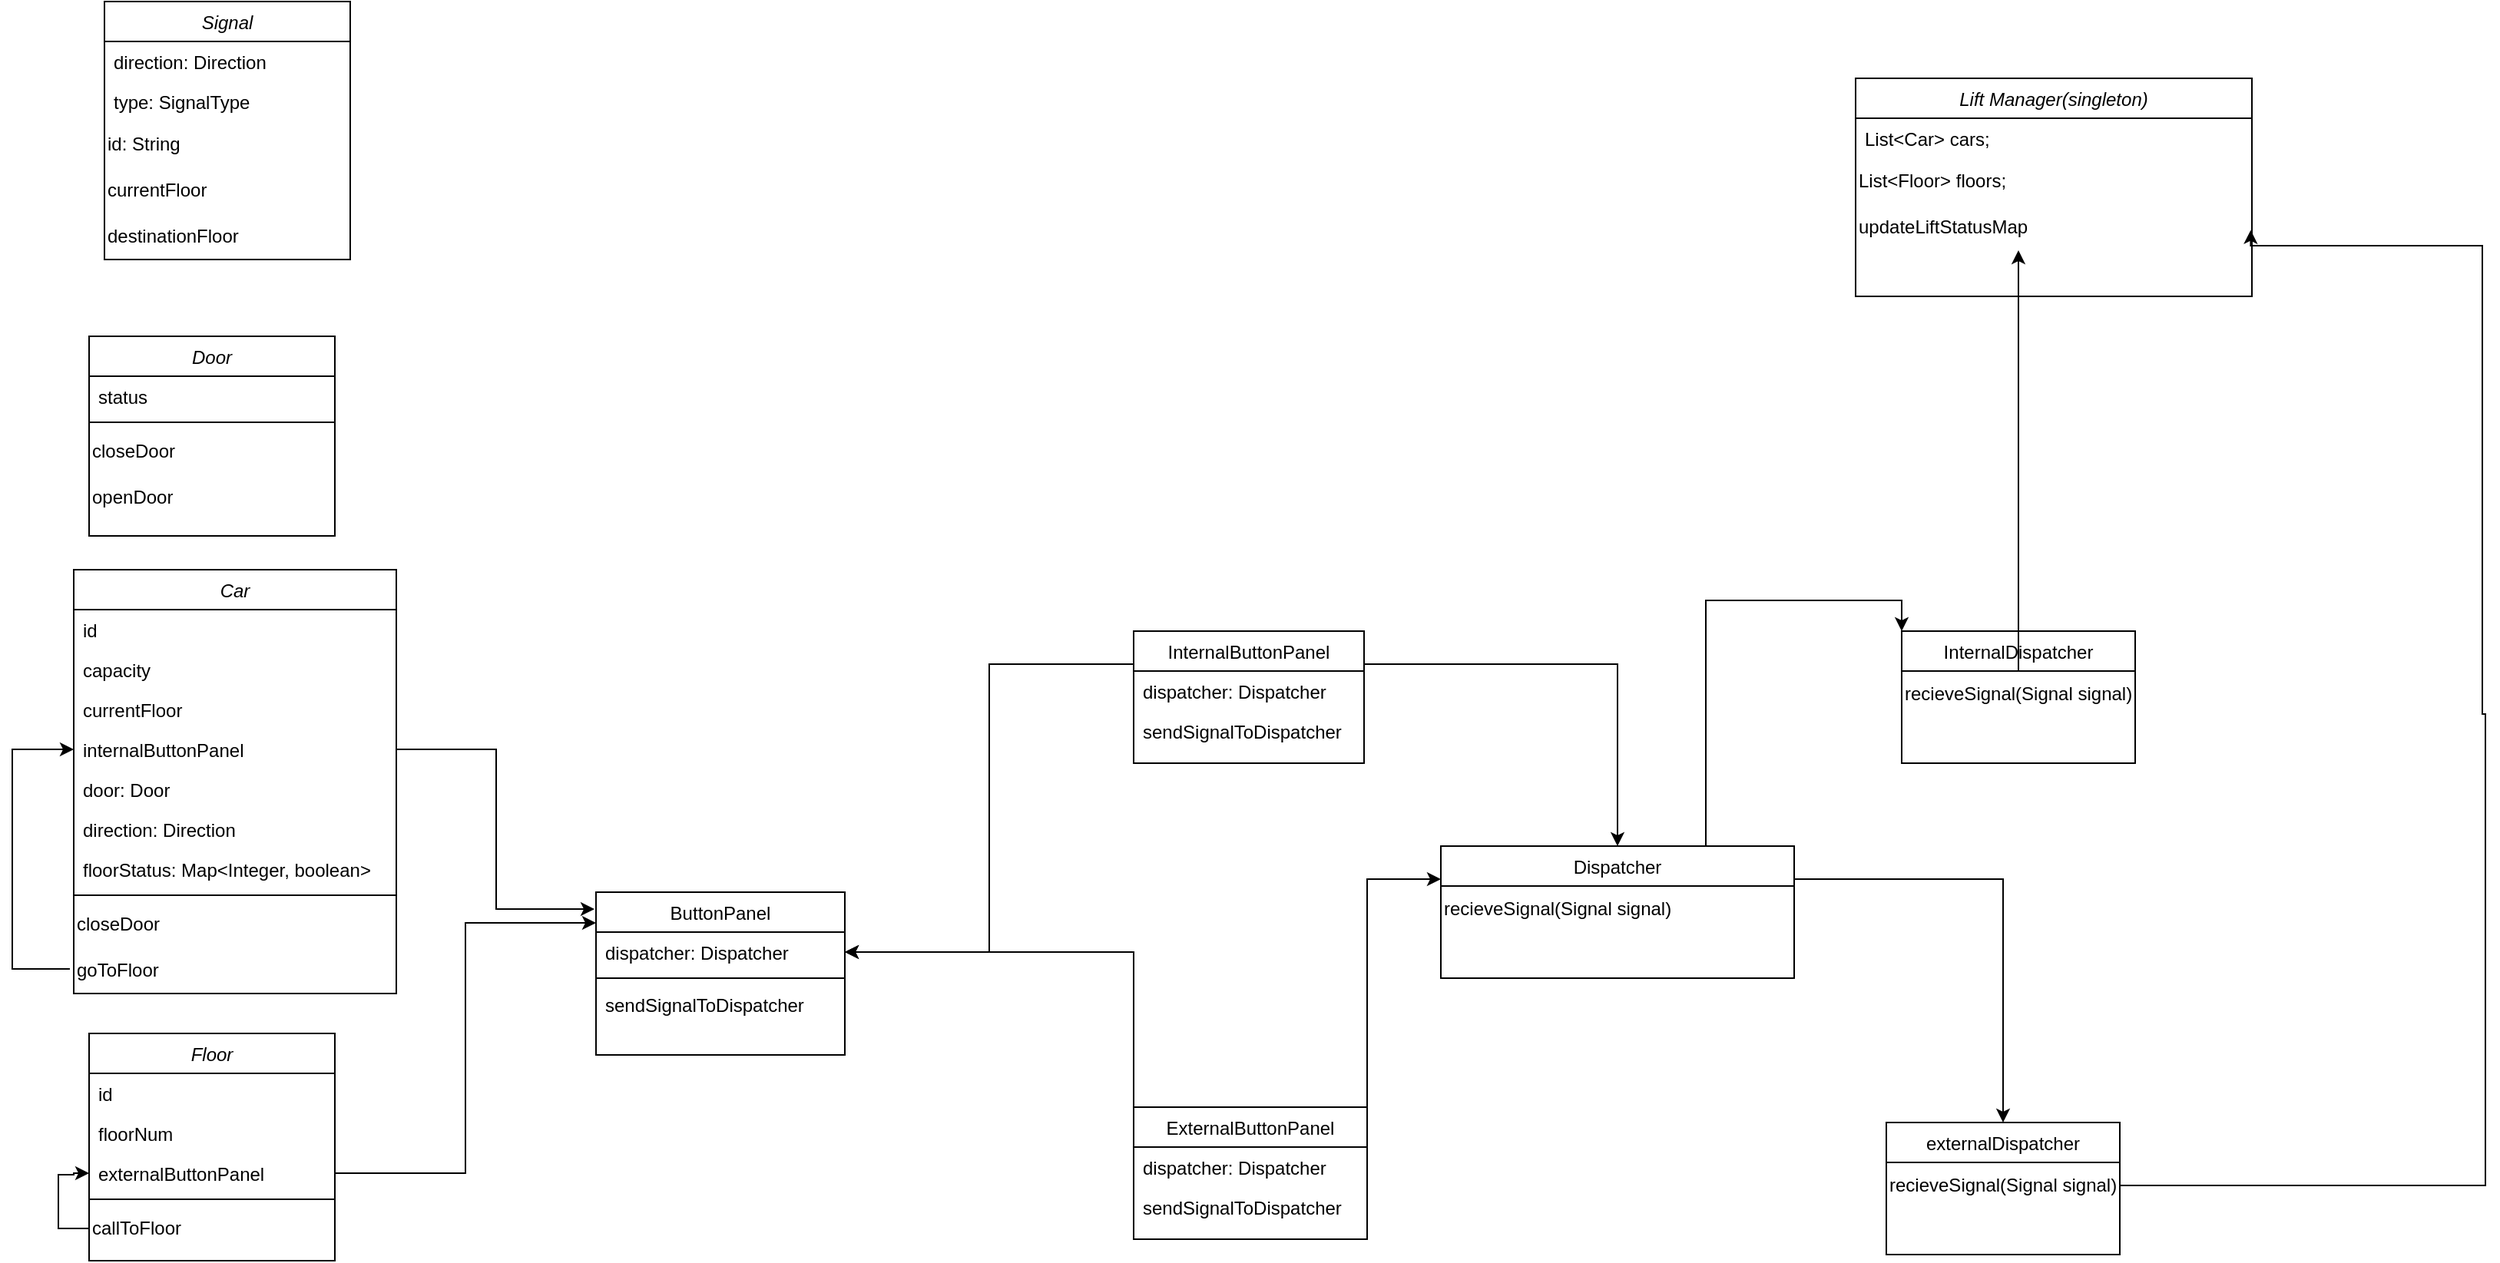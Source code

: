 <mxfile version="21.6.6" type="device">
  <diagram id="C5RBs43oDa-KdzZeNtuy" name="Page-1">
    <mxGraphModel dx="2460" dy="2301" grid="1" gridSize="10" guides="1" tooltips="1" connect="1" arrows="1" fold="1" page="1" pageScale="1" pageWidth="827" pageHeight="583" math="0" shadow="0">
      <root>
        <mxCell id="WIyWlLk6GJQsqaUBKTNV-0" />
        <mxCell id="WIyWlLk6GJQsqaUBKTNV-1" parent="WIyWlLk6GJQsqaUBKTNV-0" />
        <mxCell id="zkfFHV4jXpPFQw0GAbJ--0" value="Car" style="swimlane;fontStyle=2;align=center;verticalAlign=top;childLayout=stackLayout;horizontal=1;startSize=26;horizontalStack=0;resizeParent=1;resizeLast=0;collapsible=1;marginBottom=0;rounded=0;shadow=0;strokeWidth=1;" parent="WIyWlLk6GJQsqaUBKTNV-1" vertex="1">
          <mxGeometry x="-230" y="-480" width="210" height="276" as="geometry">
            <mxRectangle x="230" y="140" width="160" height="26" as="alternateBounds" />
          </mxGeometry>
        </mxCell>
        <mxCell id="zkfFHV4jXpPFQw0GAbJ--1" value="id" style="text;align=left;verticalAlign=top;spacingLeft=4;spacingRight=4;overflow=hidden;rotatable=0;points=[[0,0.5],[1,0.5]];portConstraint=eastwest;" parent="zkfFHV4jXpPFQw0GAbJ--0" vertex="1">
          <mxGeometry y="26" width="210" height="26" as="geometry" />
        </mxCell>
        <mxCell id="zkfFHV4jXpPFQw0GAbJ--2" value="capacity" style="text;align=left;verticalAlign=top;spacingLeft=4;spacingRight=4;overflow=hidden;rotatable=0;points=[[0,0.5],[1,0.5]];portConstraint=eastwest;rounded=0;shadow=0;html=0;" parent="zkfFHV4jXpPFQw0GAbJ--0" vertex="1">
          <mxGeometry y="52" width="210" height="26" as="geometry" />
        </mxCell>
        <mxCell id="SrlxwVB_-KXOi8gs6KcQ-4" value="currentFloor&#xa;" style="text;align=left;verticalAlign=top;spacingLeft=4;spacingRight=4;overflow=hidden;rotatable=0;points=[[0,0.5],[1,0.5]];portConstraint=eastwest;rounded=0;shadow=0;html=0;" vertex="1" parent="zkfFHV4jXpPFQw0GAbJ--0">
          <mxGeometry y="78" width="210" height="26" as="geometry" />
        </mxCell>
        <mxCell id="zkfFHV4jXpPFQw0GAbJ--3" value="internalButtonPanel" style="text;align=left;verticalAlign=top;spacingLeft=4;spacingRight=4;overflow=hidden;rotatable=0;points=[[0,0.5],[1,0.5]];portConstraint=eastwest;rounded=0;shadow=0;html=0;" parent="zkfFHV4jXpPFQw0GAbJ--0" vertex="1">
          <mxGeometry y="104" width="210" height="26" as="geometry" />
        </mxCell>
        <mxCell id="SrlxwVB_-KXOi8gs6KcQ-3" style="edgeStyle=orthogonalEdgeStyle;rounded=0;orthogonalLoop=1;jettySize=auto;html=1;exitX=0.5;exitY=1;exitDx=0;exitDy=0;" edge="1" parent="zkfFHV4jXpPFQw0GAbJ--0">
          <mxGeometry relative="1" as="geometry">
            <mxPoint x="80" y="118" as="sourcePoint" />
            <mxPoint x="80" y="118" as="targetPoint" />
          </mxGeometry>
        </mxCell>
        <mxCell id="SrlxwVB_-KXOi8gs6KcQ-5" value="door: Door" style="text;align=left;verticalAlign=top;spacingLeft=4;spacingRight=4;overflow=hidden;rotatable=0;points=[[0,0.5],[1,0.5]];portConstraint=eastwest;rounded=0;shadow=0;html=0;" vertex="1" parent="zkfFHV4jXpPFQw0GAbJ--0">
          <mxGeometry y="130" width="210" height="26" as="geometry" />
        </mxCell>
        <mxCell id="SrlxwVB_-KXOi8gs6KcQ-57" value="direction: Direction" style="text;align=left;verticalAlign=top;spacingLeft=4;spacingRight=4;overflow=hidden;rotatable=0;points=[[0,0.5],[1,0.5]];portConstraint=eastwest;rounded=0;shadow=0;html=0;" vertex="1" parent="zkfFHV4jXpPFQw0GAbJ--0">
          <mxGeometry y="156" width="210" height="26" as="geometry" />
        </mxCell>
        <mxCell id="SrlxwVB_-KXOi8gs6KcQ-58" value="floorStatus: Map&lt;Integer, boolean&gt;" style="text;align=left;verticalAlign=top;spacingLeft=4;spacingRight=4;overflow=hidden;rotatable=0;points=[[0,0.5],[1,0.5]];portConstraint=eastwest;rounded=0;shadow=0;html=0;" vertex="1" parent="zkfFHV4jXpPFQw0GAbJ--0">
          <mxGeometry y="182" width="210" height="26" as="geometry" />
        </mxCell>
        <mxCell id="zkfFHV4jXpPFQw0GAbJ--4" value="" style="line;html=1;strokeWidth=1;align=left;verticalAlign=middle;spacingTop=-1;spacingLeft=3;spacingRight=3;rotatable=0;labelPosition=right;points=[];portConstraint=eastwest;" parent="zkfFHV4jXpPFQw0GAbJ--0" vertex="1">
          <mxGeometry y="208" width="210" height="8" as="geometry" />
        </mxCell>
        <mxCell id="SrlxwVB_-KXOi8gs6KcQ-33" style="edgeStyle=orthogonalEdgeStyle;rounded=0;orthogonalLoop=1;jettySize=auto;html=1;entryX=0;entryY=0.5;entryDx=0;entryDy=0;exitX=-0.012;exitY=0.467;exitDx=0;exitDy=0;exitPerimeter=0;" edge="1" parent="zkfFHV4jXpPFQw0GAbJ--0" source="SrlxwVB_-KXOi8gs6KcQ-32" target="zkfFHV4jXpPFQw0GAbJ--3">
          <mxGeometry relative="1" as="geometry">
            <Array as="points">
              <mxPoint x="-40" y="260" />
              <mxPoint x="-40" y="117" />
            </Array>
          </mxGeometry>
        </mxCell>
        <mxCell id="SrlxwVB_-KXOi8gs6KcQ-30" value="closeDoor" style="text;html=1;align=left;verticalAlign=middle;resizable=0;points=[];autosize=1;strokeColor=none;fillColor=none;imageAspect=1;" vertex="1" parent="zkfFHV4jXpPFQw0GAbJ--0">
          <mxGeometry y="216" width="210" height="30" as="geometry" />
        </mxCell>
        <mxCell id="SrlxwVB_-KXOi8gs6KcQ-32" value="goToFloor" style="text;html=1;align=left;verticalAlign=middle;resizable=0;points=[];autosize=1;strokeColor=none;fillColor=none;imageAspect=1;" vertex="1" parent="zkfFHV4jXpPFQw0GAbJ--0">
          <mxGeometry y="246" width="210" height="30" as="geometry" />
        </mxCell>
        <mxCell id="zkfFHV4jXpPFQw0GAbJ--17" value="ButtonPanel" style="swimlane;fontStyle=0;align=center;verticalAlign=top;childLayout=stackLayout;horizontal=1;startSize=26;horizontalStack=0;resizeParent=1;resizeLast=0;collapsible=1;marginBottom=0;rounded=0;shadow=0;strokeWidth=1;" parent="WIyWlLk6GJQsqaUBKTNV-1" vertex="1">
          <mxGeometry x="110" y="-270" width="162" height="106" as="geometry">
            <mxRectangle x="550" y="140" width="160" height="26" as="alternateBounds" />
          </mxGeometry>
        </mxCell>
        <mxCell id="SrlxwVB_-KXOi8gs6KcQ-16" value="dispatcher: Dispatcher" style="text;align=left;verticalAlign=top;spacingLeft=4;spacingRight=4;overflow=hidden;rotatable=0;points=[[0,0.5],[1,0.5]];portConstraint=eastwest;rounded=0;shadow=0;html=0;" vertex="1" parent="zkfFHV4jXpPFQw0GAbJ--17">
          <mxGeometry y="26" width="162" height="26" as="geometry" />
        </mxCell>
        <mxCell id="SrlxwVB_-KXOi8gs6KcQ-14" value="" style="line;html=1;strokeWidth=1;align=left;verticalAlign=middle;spacingTop=-1;spacingLeft=3;spacingRight=3;rotatable=0;labelPosition=right;points=[];portConstraint=eastwest;" vertex="1" parent="zkfFHV4jXpPFQw0GAbJ--17">
          <mxGeometry y="52" width="162" height="8" as="geometry" />
        </mxCell>
        <mxCell id="zkfFHV4jXpPFQw0GAbJ--18" value="sendSignalToDispatcher" style="text;align=left;verticalAlign=top;spacingLeft=4;spacingRight=4;overflow=hidden;rotatable=0;points=[[0,0.5],[1,0.5]];portConstraint=eastwest;" parent="zkfFHV4jXpPFQw0GAbJ--17" vertex="1">
          <mxGeometry y="60" width="162" height="26" as="geometry" />
        </mxCell>
        <mxCell id="SrlxwVB_-KXOi8gs6KcQ-75" style="edgeStyle=orthogonalEdgeStyle;rounded=0;orthogonalLoop=1;jettySize=auto;html=1;exitX=0;exitY=0.25;exitDx=0;exitDy=0;entryX=1;entryY=0.5;entryDx=0;entryDy=0;" edge="1" parent="WIyWlLk6GJQsqaUBKTNV-1" source="SrlxwVB_-KXOi8gs6KcQ-7" target="SrlxwVB_-KXOi8gs6KcQ-16">
          <mxGeometry relative="1" as="geometry" />
        </mxCell>
        <mxCell id="SrlxwVB_-KXOi8gs6KcQ-78" style="edgeStyle=orthogonalEdgeStyle;rounded=0;orthogonalLoop=1;jettySize=auto;html=1;exitX=1;exitY=0.25;exitDx=0;exitDy=0;" edge="1" parent="WIyWlLk6GJQsqaUBKTNV-1" source="SrlxwVB_-KXOi8gs6KcQ-7" target="SrlxwVB_-KXOi8gs6KcQ-59">
          <mxGeometry relative="1" as="geometry" />
        </mxCell>
        <mxCell id="SrlxwVB_-KXOi8gs6KcQ-7" value="InternalButtonPanel" style="swimlane;fontStyle=0;align=center;verticalAlign=top;childLayout=stackLayout;horizontal=1;startSize=26;horizontalStack=0;resizeParent=1;resizeLast=0;collapsible=1;marginBottom=0;rounded=0;shadow=0;strokeWidth=1;" vertex="1" parent="WIyWlLk6GJQsqaUBKTNV-1">
          <mxGeometry x="460" y="-440" width="150" height="86" as="geometry">
            <mxRectangle x="550" y="140" width="160" height="26" as="alternateBounds" />
          </mxGeometry>
        </mxCell>
        <mxCell id="SrlxwVB_-KXOi8gs6KcQ-52" value="dispatcher: Dispatcher" style="text;align=left;verticalAlign=top;spacingLeft=4;spacingRight=4;overflow=hidden;rotatable=0;points=[[0,0.5],[1,0.5]];portConstraint=eastwest;rounded=0;shadow=0;html=0;" vertex="1" parent="SrlxwVB_-KXOi8gs6KcQ-7">
          <mxGeometry y="26" width="150" height="26" as="geometry" />
        </mxCell>
        <mxCell id="SrlxwVB_-KXOi8gs6KcQ-17" value="sendSignalToDispatcher" style="text;align=left;verticalAlign=top;spacingLeft=4;spacingRight=4;overflow=hidden;rotatable=0;points=[[0,0.5],[1,0.5]];portConstraint=eastwest;" vertex="1" parent="SrlxwVB_-KXOi8gs6KcQ-7">
          <mxGeometry y="52" width="150" height="26" as="geometry" />
        </mxCell>
        <mxCell id="SrlxwVB_-KXOi8gs6KcQ-74" style="edgeStyle=orthogonalEdgeStyle;rounded=0;orthogonalLoop=1;jettySize=auto;html=1;exitX=0;exitY=0;exitDx=0;exitDy=0;entryX=1;entryY=0.5;entryDx=0;entryDy=0;" edge="1" parent="WIyWlLk6GJQsqaUBKTNV-1" source="SrlxwVB_-KXOi8gs6KcQ-9" target="SrlxwVB_-KXOi8gs6KcQ-16">
          <mxGeometry relative="1" as="geometry" />
        </mxCell>
        <mxCell id="SrlxwVB_-KXOi8gs6KcQ-79" style="edgeStyle=orthogonalEdgeStyle;rounded=0;orthogonalLoop=1;jettySize=auto;html=1;exitX=1;exitY=0;exitDx=0;exitDy=0;entryX=0;entryY=0.25;entryDx=0;entryDy=0;" edge="1" parent="WIyWlLk6GJQsqaUBKTNV-1" source="SrlxwVB_-KXOi8gs6KcQ-9" target="SrlxwVB_-KXOi8gs6KcQ-59">
          <mxGeometry relative="1" as="geometry" />
        </mxCell>
        <mxCell id="SrlxwVB_-KXOi8gs6KcQ-9" value="ExternalButtonPanel" style="swimlane;fontStyle=0;align=center;verticalAlign=top;childLayout=stackLayout;horizontal=1;startSize=26;horizontalStack=0;resizeParent=1;resizeLast=0;collapsible=1;marginBottom=0;rounded=0;shadow=0;strokeWidth=1;" vertex="1" parent="WIyWlLk6GJQsqaUBKTNV-1">
          <mxGeometry x="460" y="-130" width="152" height="86" as="geometry">
            <mxRectangle x="550" y="140" width="160" height="26" as="alternateBounds" />
          </mxGeometry>
        </mxCell>
        <mxCell id="SrlxwVB_-KXOi8gs6KcQ-54" value="dispatcher: Dispatcher" style="text;align=left;verticalAlign=top;spacingLeft=4;spacingRight=4;overflow=hidden;rotatable=0;points=[[0,0.5],[1,0.5]];portConstraint=eastwest;rounded=0;shadow=0;html=0;" vertex="1" parent="SrlxwVB_-KXOi8gs6KcQ-9">
          <mxGeometry y="26" width="152" height="26" as="geometry" />
        </mxCell>
        <mxCell id="SrlxwVB_-KXOi8gs6KcQ-18" value="sendSignalToDispatcher" style="text;align=left;verticalAlign=top;spacingLeft=4;spacingRight=4;overflow=hidden;rotatable=0;points=[[0,0.5],[1,0.5]];portConstraint=eastwest;" vertex="1" parent="SrlxwVB_-KXOi8gs6KcQ-9">
          <mxGeometry y="52" width="152" height="26" as="geometry" />
        </mxCell>
        <mxCell id="SrlxwVB_-KXOi8gs6KcQ-20" value="Floor" style="swimlane;fontStyle=2;align=center;verticalAlign=top;childLayout=stackLayout;horizontal=1;startSize=26;horizontalStack=0;resizeParent=1;resizeLast=0;collapsible=1;marginBottom=0;rounded=0;shadow=0;strokeWidth=1;" vertex="1" parent="WIyWlLk6GJQsqaUBKTNV-1">
          <mxGeometry x="-220" y="-178" width="160" height="148" as="geometry">
            <mxRectangle x="230" y="140" width="160" height="26" as="alternateBounds" />
          </mxGeometry>
        </mxCell>
        <mxCell id="SrlxwVB_-KXOi8gs6KcQ-21" value="id" style="text;align=left;verticalAlign=top;spacingLeft=4;spacingRight=4;overflow=hidden;rotatable=0;points=[[0,0.5],[1,0.5]];portConstraint=eastwest;" vertex="1" parent="SrlxwVB_-KXOi8gs6KcQ-20">
          <mxGeometry y="26" width="160" height="26" as="geometry" />
        </mxCell>
        <mxCell id="SrlxwVB_-KXOi8gs6KcQ-23" value="floorNum" style="text;align=left;verticalAlign=top;spacingLeft=4;spacingRight=4;overflow=hidden;rotatable=0;points=[[0,0.5],[1,0.5]];portConstraint=eastwest;rounded=0;shadow=0;html=0;" vertex="1" parent="SrlxwVB_-KXOi8gs6KcQ-20">
          <mxGeometry y="52" width="160" height="26" as="geometry" />
        </mxCell>
        <mxCell id="SrlxwVB_-KXOi8gs6KcQ-24" value="externalButtonPanel" style="text;align=left;verticalAlign=top;spacingLeft=4;spacingRight=4;overflow=hidden;rotatable=0;points=[[0,0.5],[1,0.5]];portConstraint=eastwest;rounded=0;shadow=0;html=0;" vertex="1" parent="SrlxwVB_-KXOi8gs6KcQ-20">
          <mxGeometry y="78" width="160" height="26" as="geometry" />
        </mxCell>
        <mxCell id="SrlxwVB_-KXOi8gs6KcQ-25" style="edgeStyle=orthogonalEdgeStyle;rounded=0;orthogonalLoop=1;jettySize=auto;html=1;exitX=0.5;exitY=1;exitDx=0;exitDy=0;" edge="1" parent="SrlxwVB_-KXOi8gs6KcQ-20">
          <mxGeometry relative="1" as="geometry">
            <mxPoint x="80" y="118" as="sourcePoint" />
            <mxPoint x="80" y="118" as="targetPoint" />
          </mxGeometry>
        </mxCell>
        <mxCell id="SrlxwVB_-KXOi8gs6KcQ-27" value="" style="line;html=1;strokeWidth=1;align=left;verticalAlign=middle;spacingTop=-1;spacingLeft=3;spacingRight=3;rotatable=0;labelPosition=right;points=[];portConstraint=eastwest;" vertex="1" parent="SrlxwVB_-KXOi8gs6KcQ-20">
          <mxGeometry y="104" width="160" height="8" as="geometry" />
        </mxCell>
        <mxCell id="SrlxwVB_-KXOi8gs6KcQ-90" style="edgeStyle=orthogonalEdgeStyle;rounded=0;orthogonalLoop=1;jettySize=auto;html=1;entryX=0;entryY=0.5;entryDx=0;entryDy=0;" edge="1" parent="SrlxwVB_-KXOi8gs6KcQ-20" source="SrlxwVB_-KXOi8gs6KcQ-37" target="SrlxwVB_-KXOi8gs6KcQ-24">
          <mxGeometry relative="1" as="geometry">
            <mxPoint x="-10" y="88" as="targetPoint" />
            <Array as="points">
              <mxPoint x="-20" y="127" />
              <mxPoint x="-20" y="92" />
              <mxPoint x="-10" y="92" />
              <mxPoint x="-10" y="91" />
            </Array>
          </mxGeometry>
        </mxCell>
        <mxCell id="SrlxwVB_-KXOi8gs6KcQ-37" value="callToFloor" style="text;html=1;align=left;verticalAlign=middle;resizable=0;points=[];autosize=1;strokeColor=none;fillColor=none;imageAspect=1;" vertex="1" parent="SrlxwVB_-KXOi8gs6KcQ-20">
          <mxGeometry y="112" width="160" height="30" as="geometry" />
        </mxCell>
        <mxCell id="SrlxwVB_-KXOi8gs6KcQ-34" style="edgeStyle=orthogonalEdgeStyle;rounded=0;orthogonalLoop=1;jettySize=auto;html=1;entryX=-0.006;entryY=0.104;entryDx=0;entryDy=0;entryPerimeter=0;" edge="1" parent="WIyWlLk6GJQsqaUBKTNV-1" source="zkfFHV4jXpPFQw0GAbJ--3" target="zkfFHV4jXpPFQw0GAbJ--17">
          <mxGeometry relative="1" as="geometry" />
        </mxCell>
        <mxCell id="SrlxwVB_-KXOi8gs6KcQ-35" style="edgeStyle=orthogonalEdgeStyle;rounded=0;orthogonalLoop=1;jettySize=auto;html=1;entryX=0;entryY=-0.231;entryDx=0;entryDy=0;entryPerimeter=0;" edge="1" parent="WIyWlLk6GJQsqaUBKTNV-1" source="SrlxwVB_-KXOi8gs6KcQ-24" target="SrlxwVB_-KXOi8gs6KcQ-16">
          <mxGeometry relative="1" as="geometry" />
        </mxCell>
        <mxCell id="SrlxwVB_-KXOi8gs6KcQ-38" value="Door" style="swimlane;fontStyle=2;align=center;verticalAlign=top;childLayout=stackLayout;horizontal=1;startSize=26;horizontalStack=0;resizeParent=1;resizeLast=0;collapsible=1;marginBottom=0;rounded=0;shadow=0;strokeWidth=1;" vertex="1" parent="WIyWlLk6GJQsqaUBKTNV-1">
          <mxGeometry x="-220" y="-632" width="160" height="130" as="geometry">
            <mxRectangle x="230" y="140" width="160" height="26" as="alternateBounds" />
          </mxGeometry>
        </mxCell>
        <mxCell id="SrlxwVB_-KXOi8gs6KcQ-40" value="status" style="text;align=left;verticalAlign=top;spacingLeft=4;spacingRight=4;overflow=hidden;rotatable=0;points=[[0,0.5],[1,0.5]];portConstraint=eastwest;rounded=0;shadow=0;html=0;" vertex="1" parent="SrlxwVB_-KXOi8gs6KcQ-38">
          <mxGeometry y="26" width="160" height="26" as="geometry" />
        </mxCell>
        <mxCell id="SrlxwVB_-KXOi8gs6KcQ-42" style="edgeStyle=orthogonalEdgeStyle;rounded=0;orthogonalLoop=1;jettySize=auto;html=1;exitX=0.5;exitY=1;exitDx=0;exitDy=0;" edge="1" parent="SrlxwVB_-KXOi8gs6KcQ-38">
          <mxGeometry relative="1" as="geometry">
            <mxPoint x="80" y="118" as="sourcePoint" />
            <mxPoint x="80" y="118" as="targetPoint" />
          </mxGeometry>
        </mxCell>
        <mxCell id="SrlxwVB_-KXOi8gs6KcQ-44" value="" style="line;html=1;strokeWidth=1;align=left;verticalAlign=middle;spacingTop=-1;spacingLeft=3;spacingRight=3;rotatable=0;labelPosition=right;points=[];portConstraint=eastwest;" vertex="1" parent="SrlxwVB_-KXOi8gs6KcQ-38">
          <mxGeometry y="52" width="160" height="8" as="geometry" />
        </mxCell>
        <mxCell id="SrlxwVB_-KXOi8gs6KcQ-45" value="closeDoor" style="text;html=1;align=left;verticalAlign=middle;resizable=0;points=[];autosize=1;strokeColor=none;fillColor=none;imageAspect=1;" vertex="1" parent="SrlxwVB_-KXOi8gs6KcQ-38">
          <mxGeometry y="60" width="160" height="30" as="geometry" />
        </mxCell>
        <mxCell id="SrlxwVB_-KXOi8gs6KcQ-46" value="openDoor" style="text;html=1;align=left;verticalAlign=middle;resizable=0;points=[];autosize=1;strokeColor=none;fillColor=none;imageAspect=1;" vertex="1" parent="SrlxwVB_-KXOi8gs6KcQ-38">
          <mxGeometry y="90" width="160" height="30" as="geometry" />
        </mxCell>
        <mxCell id="SrlxwVB_-KXOi8gs6KcQ-48" value="InternalDispatcher" style="swimlane;fontStyle=0;align=center;verticalAlign=top;childLayout=stackLayout;horizontal=1;startSize=26;horizontalStack=0;resizeParent=1;resizeLast=0;collapsible=1;marginBottom=0;rounded=0;shadow=0;strokeWidth=1;" vertex="1" parent="WIyWlLk6GJQsqaUBKTNV-1">
          <mxGeometry x="960" y="-440" width="152" height="86" as="geometry">
            <mxRectangle x="550" y="140" width="160" height="26" as="alternateBounds" />
          </mxGeometry>
        </mxCell>
        <mxCell id="SrlxwVB_-KXOi8gs6KcQ-65" value="recieveSignal(Signal signal)" style="text;html=1;align=left;verticalAlign=middle;resizable=0;points=[];autosize=1;strokeColor=none;fillColor=none;" vertex="1" parent="SrlxwVB_-KXOi8gs6KcQ-48">
          <mxGeometry y="26" width="152" height="30" as="geometry" />
        </mxCell>
        <mxCell id="SrlxwVB_-KXOi8gs6KcQ-50" value="externalDispatcher" style="swimlane;fontStyle=0;align=center;verticalAlign=top;childLayout=stackLayout;horizontal=1;startSize=26;horizontalStack=0;resizeParent=1;resizeLast=0;collapsible=1;marginBottom=0;rounded=0;shadow=0;strokeWidth=1;" vertex="1" parent="WIyWlLk6GJQsqaUBKTNV-1">
          <mxGeometry x="950" y="-120" width="152" height="86" as="geometry">
            <mxRectangle x="550" y="140" width="160" height="26" as="alternateBounds" />
          </mxGeometry>
        </mxCell>
        <mxCell id="SrlxwVB_-KXOi8gs6KcQ-66" value="recieveSignal(Signal signal)" style="text;html=1;align=left;verticalAlign=middle;resizable=0;points=[];autosize=1;strokeColor=none;fillColor=none;" vertex="1" parent="SrlxwVB_-KXOi8gs6KcQ-50">
          <mxGeometry y="26" width="152" height="30" as="geometry" />
        </mxCell>
        <mxCell id="SrlxwVB_-KXOi8gs6KcQ-80" style="edgeStyle=orthogonalEdgeStyle;rounded=0;orthogonalLoop=1;jettySize=auto;html=1;exitX=1;exitY=0.25;exitDx=0;exitDy=0;" edge="1" parent="WIyWlLk6GJQsqaUBKTNV-1" source="SrlxwVB_-KXOi8gs6KcQ-59" target="SrlxwVB_-KXOi8gs6KcQ-50">
          <mxGeometry relative="1" as="geometry" />
        </mxCell>
        <mxCell id="SrlxwVB_-KXOi8gs6KcQ-81" style="edgeStyle=orthogonalEdgeStyle;rounded=0;orthogonalLoop=1;jettySize=auto;html=1;exitX=0.75;exitY=0;exitDx=0;exitDy=0;entryX=0;entryY=0;entryDx=0;entryDy=0;" edge="1" parent="WIyWlLk6GJQsqaUBKTNV-1" source="SrlxwVB_-KXOi8gs6KcQ-59" target="SrlxwVB_-KXOi8gs6KcQ-48">
          <mxGeometry relative="1" as="geometry" />
        </mxCell>
        <mxCell id="SrlxwVB_-KXOi8gs6KcQ-59" value="Dispatcher" style="swimlane;fontStyle=0;align=center;verticalAlign=top;childLayout=stackLayout;horizontal=1;startSize=26;horizontalStack=0;resizeParent=1;resizeLast=0;collapsible=1;marginBottom=0;rounded=0;shadow=0;strokeWidth=1;" vertex="1" parent="WIyWlLk6GJQsqaUBKTNV-1">
          <mxGeometry x="660" y="-300" width="230" height="86" as="geometry">
            <mxRectangle x="550" y="140" width="160" height="26" as="alternateBounds" />
          </mxGeometry>
        </mxCell>
        <mxCell id="SrlxwVB_-KXOi8gs6KcQ-62" value="recieveSignal(Signal signal)" style="text;html=1;align=left;verticalAlign=middle;resizable=0;points=[];autosize=1;strokeColor=none;fillColor=none;" vertex="1" parent="SrlxwVB_-KXOi8gs6KcQ-59">
          <mxGeometry y="26" width="230" height="30" as="geometry" />
        </mxCell>
        <mxCell id="SrlxwVB_-KXOi8gs6KcQ-67" value="Signal" style="swimlane;fontStyle=2;align=center;verticalAlign=top;childLayout=stackLayout;horizontal=1;startSize=26;horizontalStack=0;resizeParent=1;resizeLast=0;collapsible=1;marginBottom=0;rounded=0;shadow=0;strokeWidth=1;" vertex="1" parent="WIyWlLk6GJQsqaUBKTNV-1">
          <mxGeometry x="-210" y="-850" width="160" height="168" as="geometry">
            <mxRectangle x="230" y="140" width="160" height="26" as="alternateBounds" />
          </mxGeometry>
        </mxCell>
        <mxCell id="SrlxwVB_-KXOi8gs6KcQ-68" value="direction: Direction" style="text;align=left;verticalAlign=top;spacingLeft=4;spacingRight=4;overflow=hidden;rotatable=0;points=[[0,0.5],[1,0.5]];portConstraint=eastwest;rounded=0;shadow=0;html=0;" vertex="1" parent="SrlxwVB_-KXOi8gs6KcQ-67">
          <mxGeometry y="26" width="160" height="26" as="geometry" />
        </mxCell>
        <mxCell id="SrlxwVB_-KXOi8gs6KcQ-93" value="type: SignalType" style="text;align=left;verticalAlign=top;spacingLeft=4;spacingRight=4;overflow=hidden;rotatable=0;points=[[0,0.5],[1,0.5]];portConstraint=eastwest;rounded=0;shadow=0;html=0;" vertex="1" parent="SrlxwVB_-KXOi8gs6KcQ-67">
          <mxGeometry y="52" width="160" height="26" as="geometry" />
        </mxCell>
        <mxCell id="SrlxwVB_-KXOi8gs6KcQ-69" style="edgeStyle=orthogonalEdgeStyle;rounded=0;orthogonalLoop=1;jettySize=auto;html=1;exitX=0.5;exitY=1;exitDx=0;exitDy=0;" edge="1" parent="SrlxwVB_-KXOi8gs6KcQ-67">
          <mxGeometry relative="1" as="geometry">
            <mxPoint x="80" y="118" as="sourcePoint" />
            <mxPoint x="80" y="118" as="targetPoint" />
          </mxGeometry>
        </mxCell>
        <mxCell id="SrlxwVB_-KXOi8gs6KcQ-71" value="id: String" style="text;html=1;align=left;verticalAlign=middle;resizable=0;points=[];autosize=1;strokeColor=none;fillColor=none;imageAspect=1;" vertex="1" parent="SrlxwVB_-KXOi8gs6KcQ-67">
          <mxGeometry y="78" width="160" height="30" as="geometry" />
        </mxCell>
        <mxCell id="SrlxwVB_-KXOi8gs6KcQ-72" value="currentFloor" style="text;html=1;align=left;verticalAlign=middle;resizable=0;points=[];autosize=1;strokeColor=none;fillColor=none;imageAspect=1;" vertex="1" parent="SrlxwVB_-KXOi8gs6KcQ-67">
          <mxGeometry y="108" width="160" height="30" as="geometry" />
        </mxCell>
        <mxCell id="SrlxwVB_-KXOi8gs6KcQ-73" value="destinationFloor" style="text;html=1;align=left;verticalAlign=middle;resizable=0;points=[];autosize=1;strokeColor=none;fillColor=none;imageAspect=1;" vertex="1" parent="SrlxwVB_-KXOi8gs6KcQ-67">
          <mxGeometry y="138" width="160" height="30" as="geometry" />
        </mxCell>
        <mxCell id="SrlxwVB_-KXOi8gs6KcQ-82" value="Lift Manager(singleton)" style="swimlane;fontStyle=2;align=center;verticalAlign=top;childLayout=stackLayout;horizontal=1;startSize=26;horizontalStack=0;resizeParent=1;resizeLast=0;collapsible=1;marginBottom=0;rounded=0;shadow=0;strokeWidth=1;" vertex="1" parent="WIyWlLk6GJQsqaUBKTNV-1">
          <mxGeometry x="930" y="-800" width="258" height="142" as="geometry">
            <mxRectangle x="230" y="140" width="160" height="26" as="alternateBounds" />
          </mxGeometry>
        </mxCell>
        <mxCell id="SrlxwVB_-KXOi8gs6KcQ-83" value="List&lt;Car&gt; cars; " style="text;align=left;verticalAlign=top;spacingLeft=4;spacingRight=4;overflow=hidden;rotatable=0;points=[[0,0.5],[1,0.5]];portConstraint=eastwest;rounded=0;shadow=0;html=0;" vertex="1" parent="SrlxwVB_-KXOi8gs6KcQ-82">
          <mxGeometry y="26" width="258" height="26" as="geometry" />
        </mxCell>
        <mxCell id="SrlxwVB_-KXOi8gs6KcQ-84" style="edgeStyle=orthogonalEdgeStyle;rounded=0;orthogonalLoop=1;jettySize=auto;html=1;exitX=0.5;exitY=1;exitDx=0;exitDy=0;" edge="1" parent="SrlxwVB_-KXOi8gs6KcQ-82">
          <mxGeometry relative="1" as="geometry">
            <mxPoint x="80" y="118" as="sourcePoint" />
            <mxPoint x="80" y="118" as="targetPoint" />
          </mxGeometry>
        </mxCell>
        <mxCell id="SrlxwVB_-KXOi8gs6KcQ-85" value="List&amp;lt;Floor&amp;gt; floors;&amp;nbsp;" style="text;html=1;align=left;verticalAlign=middle;resizable=0;points=[];autosize=1;strokeColor=none;fillColor=none;imageAspect=1;" vertex="1" parent="SrlxwVB_-KXOi8gs6KcQ-82">
          <mxGeometry y="52" width="258" height="30" as="geometry" />
        </mxCell>
        <mxCell id="SrlxwVB_-KXOi8gs6KcQ-86" value="updateLiftStatusMap" style="text;html=1;align=left;verticalAlign=middle;resizable=0;points=[];autosize=1;strokeColor=none;fillColor=none;imageAspect=1;" vertex="1" parent="SrlxwVB_-KXOi8gs6KcQ-82">
          <mxGeometry y="82" width="258" height="30" as="geometry" />
        </mxCell>
        <mxCell id="SrlxwVB_-KXOi8gs6KcQ-88" style="edgeStyle=orthogonalEdgeStyle;rounded=0;orthogonalLoop=1;jettySize=auto;html=1;" edge="1" parent="WIyWlLk6GJQsqaUBKTNV-1" source="SrlxwVB_-KXOi8gs6KcQ-65" target="SrlxwVB_-KXOi8gs6KcQ-86">
          <mxGeometry relative="1" as="geometry">
            <Array as="points">
              <mxPoint x="1036" y="-693" />
            </Array>
          </mxGeometry>
        </mxCell>
        <mxCell id="SrlxwVB_-KXOi8gs6KcQ-89" style="edgeStyle=orthogonalEdgeStyle;rounded=0;orthogonalLoop=1;jettySize=auto;html=1;entryX=0.997;entryY=0.561;entryDx=0;entryDy=0;entryPerimeter=0;" edge="1" parent="WIyWlLk6GJQsqaUBKTNV-1" source="SrlxwVB_-KXOi8gs6KcQ-66" target="SrlxwVB_-KXOi8gs6KcQ-86">
          <mxGeometry relative="1" as="geometry">
            <Array as="points">
              <mxPoint x="1340" y="-79" />
              <mxPoint x="1340" y="-386" />
              <mxPoint x="1338" y="-386" />
              <mxPoint x="1338" y="-691" />
            </Array>
          </mxGeometry>
        </mxCell>
      </root>
    </mxGraphModel>
  </diagram>
</mxfile>
